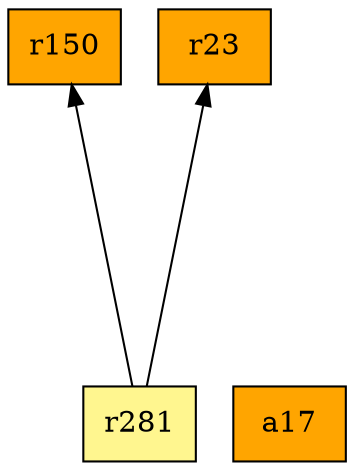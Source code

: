 digraph G {
rankdir=BT;ranksep="2.0";
"r281" [shape=record,fillcolor=khaki1,style=filled,label="{r281}"];
"r150" [shape=record,fillcolor=orange,style=filled,label="{r150}"];
"r23" [shape=record,fillcolor=orange,style=filled,label="{r23}"];
"a17" [shape=record,fillcolor=orange,style=filled,label="{a17}"];
"r281" -> "r150"
"r281" -> "r23"
}